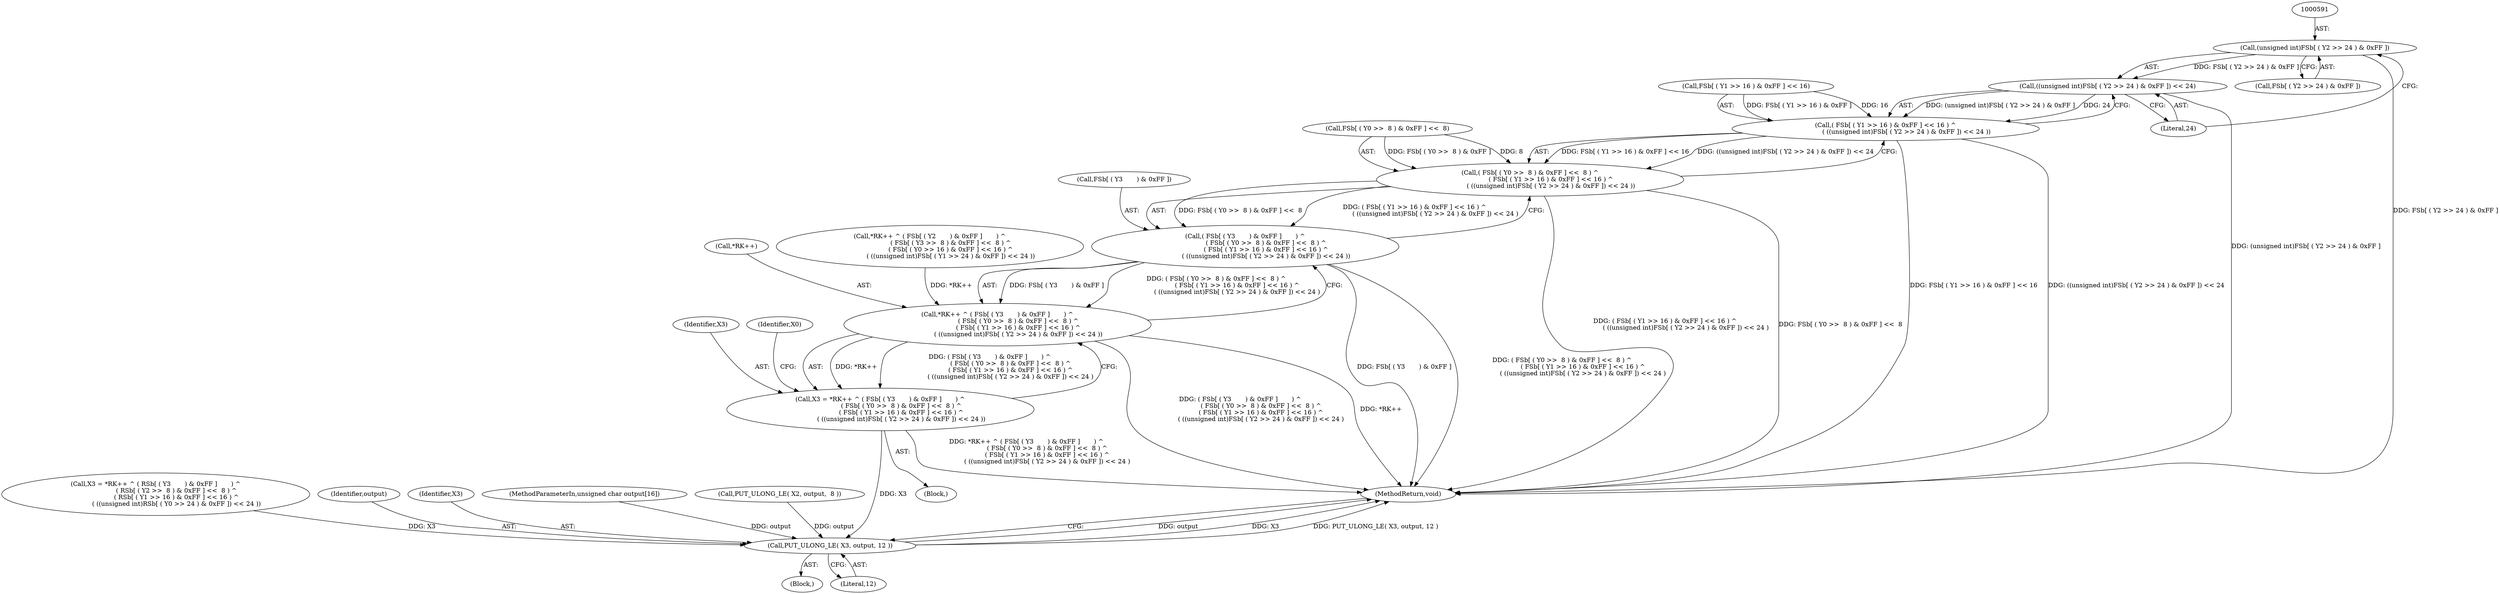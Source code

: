 digraph "0_ghostscript_8e9ce5016db968b40e4ec255a3005f2786cce45f@array" {
"1000590" [label="(Call,(unsigned int)FSb[ ( Y2 >> 24 ) & 0xFF ])"];
"1000589" [label="(Call,((unsigned int)FSb[ ( Y2 >> 24 ) & 0xFF ]) << 24)"];
"1000579" [label="(Call,( FSb[ ( Y1 >> 16 ) & 0xFF ] << 16 ) ^\n                     ( ((unsigned int)FSb[ ( Y2 >> 24 ) & 0xFF ]) << 24 ))"];
"1000569" [label="(Call,( FSb[ ( Y0 >>  8 ) & 0xFF ] <<  8 ) ^\n                     ( FSb[ ( Y1 >> 16 ) & 0xFF ] << 16 ) ^\n                     ( ((unsigned int)FSb[ ( Y2 >> 24 ) & 0xFF ]) << 24 ))"];
"1000562" [label="(Call,( FSb[ ( Y3       ) & 0xFF ]       ) ^\n                     ( FSb[ ( Y0 >>  8 ) & 0xFF ] <<  8 ) ^\n                     ( FSb[ ( Y1 >> 16 ) & 0xFF ] << 16 ) ^\n                     ( ((unsigned int)FSb[ ( Y2 >> 24 ) & 0xFF ]) << 24 ))"];
"1000558" [label="(Call,*RK++ ^ ( FSb[ ( Y3       ) & 0xFF ]       ) ^\n                     ( FSb[ ( Y0 >>  8 ) & 0xFF ] <<  8 ) ^\n                     ( FSb[ ( Y1 >> 16 ) & 0xFF ] << 16 ) ^\n                     ( ((unsigned int)FSb[ ( Y2 >> 24 ) & 0xFF ]) << 24 ))"];
"1000556" [label="(Call,X3 = *RK++ ^ ( FSb[ ( Y3       ) & 0xFF ]       ) ^\n                     ( FSb[ ( Y0 >>  8 ) & 0xFF ] <<  8 ) ^\n                     ( FSb[ ( Y1 >> 16 ) & 0xFF ] << 16 ) ^\n                     ( ((unsigned int)FSb[ ( Y2 >> 24 ) & 0xFF ]) << 24 ))"];
"1000612" [label="(Call,PUT_ULONG_LE( X3, output, 12 ))"];
"1000335" [label="(Call,X3 = *RK++ ^ ( RSb[ ( Y3       ) & 0xFF ]       ) ^\n                     ( RSb[ ( Y2 >>  8 ) & 0xFF ] <<  8 ) ^\n                     ( RSb[ ( Y1 >> 16 ) & 0xFF ] << 16 ) ^\n                     ( ((unsigned int)RSb[ ( Y0 >> 24 ) & 0xFF ]) << 24 ))"];
"1000556" [label="(Call,X3 = *RK++ ^ ( FSb[ ( Y3       ) & 0xFF ]       ) ^\n                     ( FSb[ ( Y0 >>  8 ) & 0xFF ] <<  8 ) ^\n                     ( FSb[ ( Y1 >> 16 ) & 0xFF ] << 16 ) ^\n                     ( ((unsigned int)FSb[ ( Y2 >> 24 ) & 0xFF ]) << 24 ))"];
"1000590" [label="(Call,(unsigned int)FSb[ ( Y2 >> 24 ) & 0xFF ])"];
"1000599" [label="(Literal,24)"];
"1000612" [label="(Call,PUT_ULONG_LE( X3, output, 12 ))"];
"1000559" [label="(Call,*RK++)"];
"1000614" [label="(Identifier,output)"];
"1000592" [label="(Call,FSb[ ( Y2 >> 24 ) & 0xFF ])"];
"1000514" [label="(Call,*RK++ ^ ( FSb[ ( Y2       ) & 0xFF ]       ) ^\n                     ( FSb[ ( Y3 >>  8 ) & 0xFF ] <<  8 ) ^\n                     ( FSb[ ( Y0 >> 16 ) & 0xFF ] << 16 ) ^\n                     ( ((unsigned int)FSb[ ( Y1 >> 24 ) & 0xFF ]) << 24 ))"];
"1000562" [label="(Call,( FSb[ ( Y3       ) & 0xFF ]       ) ^\n                     ( FSb[ ( Y0 >>  8 ) & 0xFF ] <<  8 ) ^\n                     ( FSb[ ( Y1 >> 16 ) & 0xFF ] << 16 ) ^\n                     ( ((unsigned int)FSb[ ( Y2 >> 24 ) & 0xFF ]) << 24 ))"];
"1000558" [label="(Call,*RK++ ^ ( FSb[ ( Y3       ) & 0xFF ]       ) ^\n                     ( FSb[ ( Y0 >>  8 ) & 0xFF ] <<  8 ) ^\n                     ( FSb[ ( Y1 >> 16 ) & 0xFF ] << 16 ) ^\n                     ( ((unsigned int)FSb[ ( Y2 >> 24 ) & 0xFF ]) << 24 ))"];
"1000557" [label="(Identifier,X3)"];
"1000601" [label="(Identifier,X0)"];
"1000580" [label="(Call,FSb[ ( Y1 >> 16 ) & 0xFF ] << 16)"];
"1000616" [label="(MethodReturn,void)"];
"1000106" [label="(Block,)"];
"1000615" [label="(Literal,12)"];
"1000579" [label="(Call,( FSb[ ( Y1 >> 16 ) & 0xFF ] << 16 ) ^\n                     ( ((unsigned int)FSb[ ( Y2 >> 24 ) & 0xFF ]) << 24 ))"];
"1000563" [label="(Call,FSb[ ( Y3       ) & 0xFF ])"];
"1000613" [label="(Identifier,X3)"];
"1000570" [label="(Call,FSb[ ( Y0 >>  8 ) & 0xFF ] <<  8)"];
"1000380" [label="(Block,)"];
"1000569" [label="(Call,( FSb[ ( Y0 >>  8 ) & 0xFF ] <<  8 ) ^\n                     ( FSb[ ( Y1 >> 16 ) & 0xFF ] << 16 ) ^\n                     ( ((unsigned int)FSb[ ( Y2 >> 24 ) & 0xFF ]) << 24 ))"];
"1000589" [label="(Call,((unsigned int)FSb[ ( Y2 >> 24 ) & 0xFF ]) << 24)"];
"1000105" [label="(MethodParameterIn,unsigned char output[16])"];
"1000608" [label="(Call,PUT_ULONG_LE( X2, output,  8 ))"];
"1000590" -> "1000589"  [label="AST: "];
"1000590" -> "1000592"  [label="CFG: "];
"1000591" -> "1000590"  [label="AST: "];
"1000592" -> "1000590"  [label="AST: "];
"1000599" -> "1000590"  [label="CFG: "];
"1000590" -> "1000616"  [label="DDG: FSb[ ( Y2 >> 24 ) & 0xFF ]"];
"1000590" -> "1000589"  [label="DDG: FSb[ ( Y2 >> 24 ) & 0xFF ]"];
"1000589" -> "1000579"  [label="AST: "];
"1000589" -> "1000599"  [label="CFG: "];
"1000599" -> "1000589"  [label="AST: "];
"1000579" -> "1000589"  [label="CFG: "];
"1000589" -> "1000616"  [label="DDG: (unsigned int)FSb[ ( Y2 >> 24 ) & 0xFF ]"];
"1000589" -> "1000579"  [label="DDG: (unsigned int)FSb[ ( Y2 >> 24 ) & 0xFF ]"];
"1000589" -> "1000579"  [label="DDG: 24"];
"1000579" -> "1000569"  [label="AST: "];
"1000580" -> "1000579"  [label="AST: "];
"1000569" -> "1000579"  [label="CFG: "];
"1000579" -> "1000616"  [label="DDG: FSb[ ( Y1 >> 16 ) & 0xFF ] << 16"];
"1000579" -> "1000616"  [label="DDG: ((unsigned int)FSb[ ( Y2 >> 24 ) & 0xFF ]) << 24"];
"1000579" -> "1000569"  [label="DDG: FSb[ ( Y1 >> 16 ) & 0xFF ] << 16"];
"1000579" -> "1000569"  [label="DDG: ((unsigned int)FSb[ ( Y2 >> 24 ) & 0xFF ]) << 24"];
"1000580" -> "1000579"  [label="DDG: FSb[ ( Y1 >> 16 ) & 0xFF ]"];
"1000580" -> "1000579"  [label="DDG: 16"];
"1000569" -> "1000562"  [label="AST: "];
"1000570" -> "1000569"  [label="AST: "];
"1000562" -> "1000569"  [label="CFG: "];
"1000569" -> "1000616"  [label="DDG: ( FSb[ ( Y1 >> 16 ) & 0xFF ] << 16 ) ^\n                     ( ((unsigned int)FSb[ ( Y2 >> 24 ) & 0xFF ]) << 24 )"];
"1000569" -> "1000616"  [label="DDG: FSb[ ( Y0 >>  8 ) & 0xFF ] <<  8"];
"1000569" -> "1000562"  [label="DDG: FSb[ ( Y0 >>  8 ) & 0xFF ] <<  8"];
"1000569" -> "1000562"  [label="DDG: ( FSb[ ( Y1 >> 16 ) & 0xFF ] << 16 ) ^\n                     ( ((unsigned int)FSb[ ( Y2 >> 24 ) & 0xFF ]) << 24 )"];
"1000570" -> "1000569"  [label="DDG: FSb[ ( Y0 >>  8 ) & 0xFF ]"];
"1000570" -> "1000569"  [label="DDG: 8"];
"1000562" -> "1000558"  [label="AST: "];
"1000563" -> "1000562"  [label="AST: "];
"1000558" -> "1000562"  [label="CFG: "];
"1000562" -> "1000616"  [label="DDG: FSb[ ( Y3       ) & 0xFF ]"];
"1000562" -> "1000616"  [label="DDG: ( FSb[ ( Y0 >>  8 ) & 0xFF ] <<  8 ) ^\n                     ( FSb[ ( Y1 >> 16 ) & 0xFF ] << 16 ) ^\n                     ( ((unsigned int)FSb[ ( Y2 >> 24 ) & 0xFF ]) << 24 )"];
"1000562" -> "1000558"  [label="DDG: FSb[ ( Y3       ) & 0xFF ]"];
"1000562" -> "1000558"  [label="DDG: ( FSb[ ( Y0 >>  8 ) & 0xFF ] <<  8 ) ^\n                     ( FSb[ ( Y1 >> 16 ) & 0xFF ] << 16 ) ^\n                     ( ((unsigned int)FSb[ ( Y2 >> 24 ) & 0xFF ]) << 24 )"];
"1000558" -> "1000556"  [label="AST: "];
"1000559" -> "1000558"  [label="AST: "];
"1000556" -> "1000558"  [label="CFG: "];
"1000558" -> "1000616"  [label="DDG: ( FSb[ ( Y3       ) & 0xFF ]       ) ^\n                     ( FSb[ ( Y0 >>  8 ) & 0xFF ] <<  8 ) ^\n                     ( FSb[ ( Y1 >> 16 ) & 0xFF ] << 16 ) ^\n                     ( ((unsigned int)FSb[ ( Y2 >> 24 ) & 0xFF ]) << 24 )"];
"1000558" -> "1000616"  [label="DDG: *RK++"];
"1000558" -> "1000556"  [label="DDG: *RK++"];
"1000558" -> "1000556"  [label="DDG: ( FSb[ ( Y3       ) & 0xFF ]       ) ^\n                     ( FSb[ ( Y0 >>  8 ) & 0xFF ] <<  8 ) ^\n                     ( FSb[ ( Y1 >> 16 ) & 0xFF ] << 16 ) ^\n                     ( ((unsigned int)FSb[ ( Y2 >> 24 ) & 0xFF ]) << 24 )"];
"1000514" -> "1000558"  [label="DDG: *RK++"];
"1000556" -> "1000380"  [label="AST: "];
"1000557" -> "1000556"  [label="AST: "];
"1000601" -> "1000556"  [label="CFG: "];
"1000556" -> "1000616"  [label="DDG: *RK++ ^ ( FSb[ ( Y3       ) & 0xFF ]       ) ^\n                     ( FSb[ ( Y0 >>  8 ) & 0xFF ] <<  8 ) ^\n                     ( FSb[ ( Y1 >> 16 ) & 0xFF ] << 16 ) ^\n                     ( ((unsigned int)FSb[ ( Y2 >> 24 ) & 0xFF ]) << 24 )"];
"1000556" -> "1000612"  [label="DDG: X3"];
"1000612" -> "1000106"  [label="AST: "];
"1000612" -> "1000615"  [label="CFG: "];
"1000613" -> "1000612"  [label="AST: "];
"1000614" -> "1000612"  [label="AST: "];
"1000615" -> "1000612"  [label="AST: "];
"1000616" -> "1000612"  [label="CFG: "];
"1000612" -> "1000616"  [label="DDG: output"];
"1000612" -> "1000616"  [label="DDG: X3"];
"1000612" -> "1000616"  [label="DDG: PUT_ULONG_LE( X3, output, 12 )"];
"1000335" -> "1000612"  [label="DDG: X3"];
"1000608" -> "1000612"  [label="DDG: output"];
"1000105" -> "1000612"  [label="DDG: output"];
}
